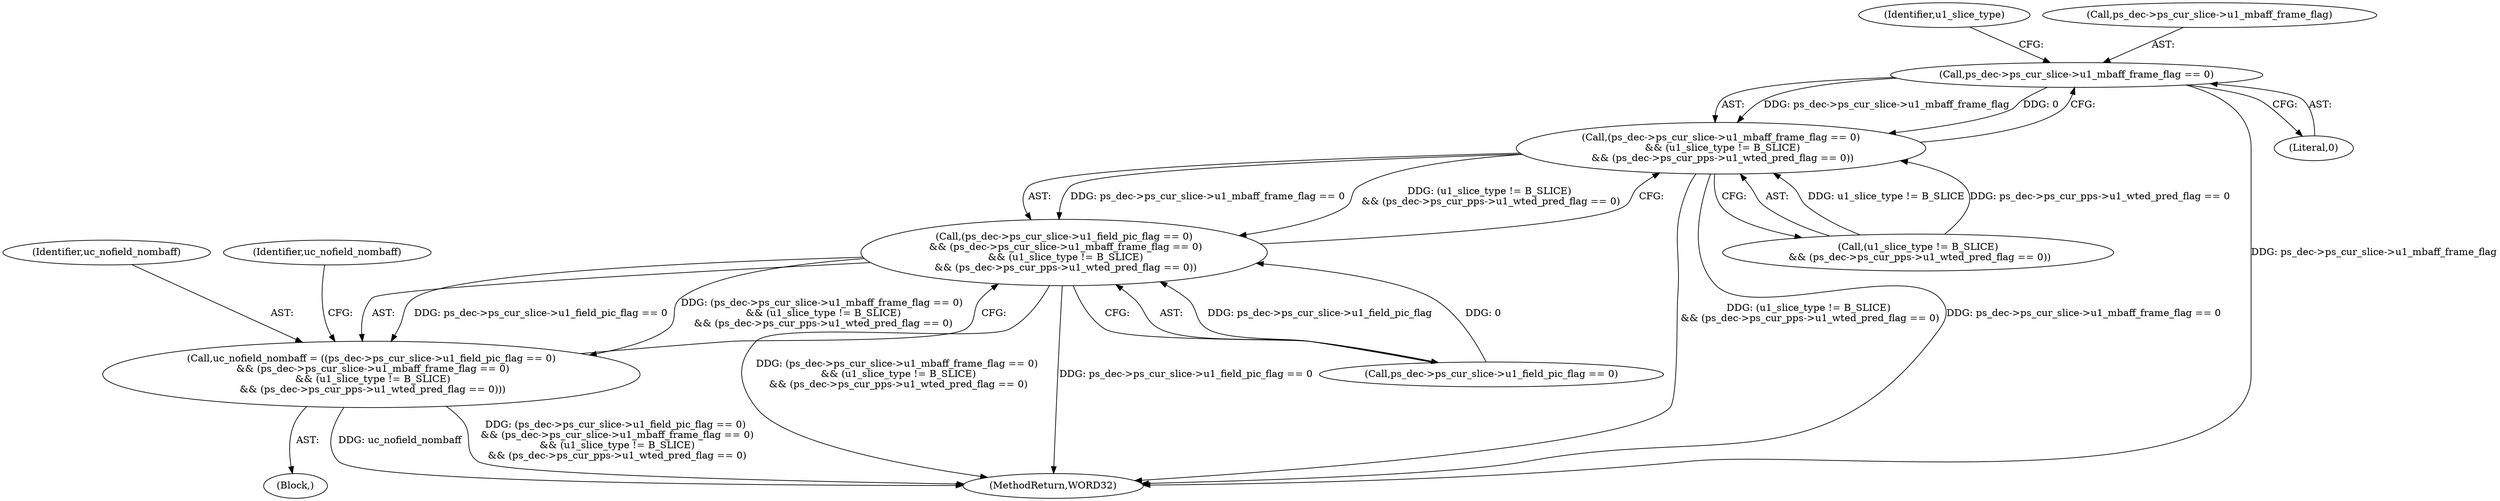 digraph "0_Android_8b5fd8f24eba5dd19ab2f80ea11a9125aa882ae2@pointer" {
"1001736" [label="(Call,ps_dec->ps_cur_slice->u1_mbaff_frame_flag == 0)"];
"1001735" [label="(Call,(ps_dec->ps_cur_slice->u1_mbaff_frame_flag == 0)\n && (u1_slice_type != B_SLICE)\n && (ps_dec->ps_cur_pps->u1_wted_pred_flag == 0))"];
"1001727" [label="(Call,(ps_dec->ps_cur_slice->u1_field_pic_flag == 0)\n && (ps_dec->ps_cur_slice->u1_mbaff_frame_flag == 0)\n && (u1_slice_type != B_SLICE)\n && (ps_dec->ps_cur_pps->u1_wted_pred_flag == 0))"];
"1001725" [label="(Call,uc_nofield_nombaff = ((ps_dec->ps_cur_slice->u1_field_pic_flag == 0)\n && (ps_dec->ps_cur_slice->u1_mbaff_frame_flag == 0)\n && (u1_slice_type != B_SLICE)\n && (ps_dec->ps_cur_pps->u1_wted_pred_flag == 0)))"];
"1001745" [label="(Identifier,u1_slice_type)"];
"1002568" [label="(MethodReturn,WORD32)"];
"1001726" [label="(Identifier,uc_nofield_nombaff)"];
"1001725" [label="(Call,uc_nofield_nombaff = ((ps_dec->ps_cur_slice->u1_field_pic_flag == 0)\n && (ps_dec->ps_cur_slice->u1_mbaff_frame_flag == 0)\n && (u1_slice_type != B_SLICE)\n && (ps_dec->ps_cur_pps->u1_wted_pred_flag == 0)))"];
"1001736" [label="(Call,ps_dec->ps_cur_slice->u1_mbaff_frame_flag == 0)"];
"1001728" [label="(Call,ps_dec->ps_cur_slice->u1_field_pic_flag == 0)"];
"1001743" [label="(Call,(u1_slice_type != B_SLICE)\n && (ps_dec->ps_cur_pps->u1_wted_pred_flag == 0))"];
"1001735" [label="(Call,(ps_dec->ps_cur_slice->u1_mbaff_frame_flag == 0)\n && (u1_slice_type != B_SLICE)\n && (ps_dec->ps_cur_pps->u1_wted_pred_flag == 0))"];
"1001727" [label="(Call,(ps_dec->ps_cur_slice->u1_field_pic_flag == 0)\n && (ps_dec->ps_cur_slice->u1_mbaff_frame_flag == 0)\n && (u1_slice_type != B_SLICE)\n && (ps_dec->ps_cur_pps->u1_wted_pred_flag == 0))"];
"1001755" [label="(Identifier,uc_nofield_nombaff)"];
"1001742" [label="(Literal,0)"];
"1001723" [label="(Block,)"];
"1001737" [label="(Call,ps_dec->ps_cur_slice->u1_mbaff_frame_flag)"];
"1001736" -> "1001735"  [label="AST: "];
"1001736" -> "1001742"  [label="CFG: "];
"1001737" -> "1001736"  [label="AST: "];
"1001742" -> "1001736"  [label="AST: "];
"1001745" -> "1001736"  [label="CFG: "];
"1001735" -> "1001736"  [label="CFG: "];
"1001736" -> "1002568"  [label="DDG: ps_dec->ps_cur_slice->u1_mbaff_frame_flag"];
"1001736" -> "1001735"  [label="DDG: ps_dec->ps_cur_slice->u1_mbaff_frame_flag"];
"1001736" -> "1001735"  [label="DDG: 0"];
"1001735" -> "1001727"  [label="AST: "];
"1001735" -> "1001743"  [label="CFG: "];
"1001743" -> "1001735"  [label="AST: "];
"1001727" -> "1001735"  [label="CFG: "];
"1001735" -> "1002568"  [label="DDG: (u1_slice_type != B_SLICE)\n && (ps_dec->ps_cur_pps->u1_wted_pred_flag == 0)"];
"1001735" -> "1002568"  [label="DDG: ps_dec->ps_cur_slice->u1_mbaff_frame_flag == 0"];
"1001735" -> "1001727"  [label="DDG: ps_dec->ps_cur_slice->u1_mbaff_frame_flag == 0"];
"1001735" -> "1001727"  [label="DDG: (u1_slice_type != B_SLICE)\n && (ps_dec->ps_cur_pps->u1_wted_pred_flag == 0)"];
"1001743" -> "1001735"  [label="DDG: u1_slice_type != B_SLICE"];
"1001743" -> "1001735"  [label="DDG: ps_dec->ps_cur_pps->u1_wted_pred_flag == 0"];
"1001727" -> "1001725"  [label="AST: "];
"1001727" -> "1001728"  [label="CFG: "];
"1001728" -> "1001727"  [label="AST: "];
"1001725" -> "1001727"  [label="CFG: "];
"1001727" -> "1002568"  [label="DDG: (ps_dec->ps_cur_slice->u1_mbaff_frame_flag == 0)\n && (u1_slice_type != B_SLICE)\n && (ps_dec->ps_cur_pps->u1_wted_pred_flag == 0)"];
"1001727" -> "1002568"  [label="DDG: ps_dec->ps_cur_slice->u1_field_pic_flag == 0"];
"1001727" -> "1001725"  [label="DDG: ps_dec->ps_cur_slice->u1_field_pic_flag == 0"];
"1001727" -> "1001725"  [label="DDG: (ps_dec->ps_cur_slice->u1_mbaff_frame_flag == 0)\n && (u1_slice_type != B_SLICE)\n && (ps_dec->ps_cur_pps->u1_wted_pred_flag == 0)"];
"1001728" -> "1001727"  [label="DDG: ps_dec->ps_cur_slice->u1_field_pic_flag"];
"1001728" -> "1001727"  [label="DDG: 0"];
"1001725" -> "1001723"  [label="AST: "];
"1001726" -> "1001725"  [label="AST: "];
"1001755" -> "1001725"  [label="CFG: "];
"1001725" -> "1002568"  [label="DDG: uc_nofield_nombaff"];
"1001725" -> "1002568"  [label="DDG: (ps_dec->ps_cur_slice->u1_field_pic_flag == 0)\n && (ps_dec->ps_cur_slice->u1_mbaff_frame_flag == 0)\n && (u1_slice_type != B_SLICE)\n && (ps_dec->ps_cur_pps->u1_wted_pred_flag == 0)"];
}
